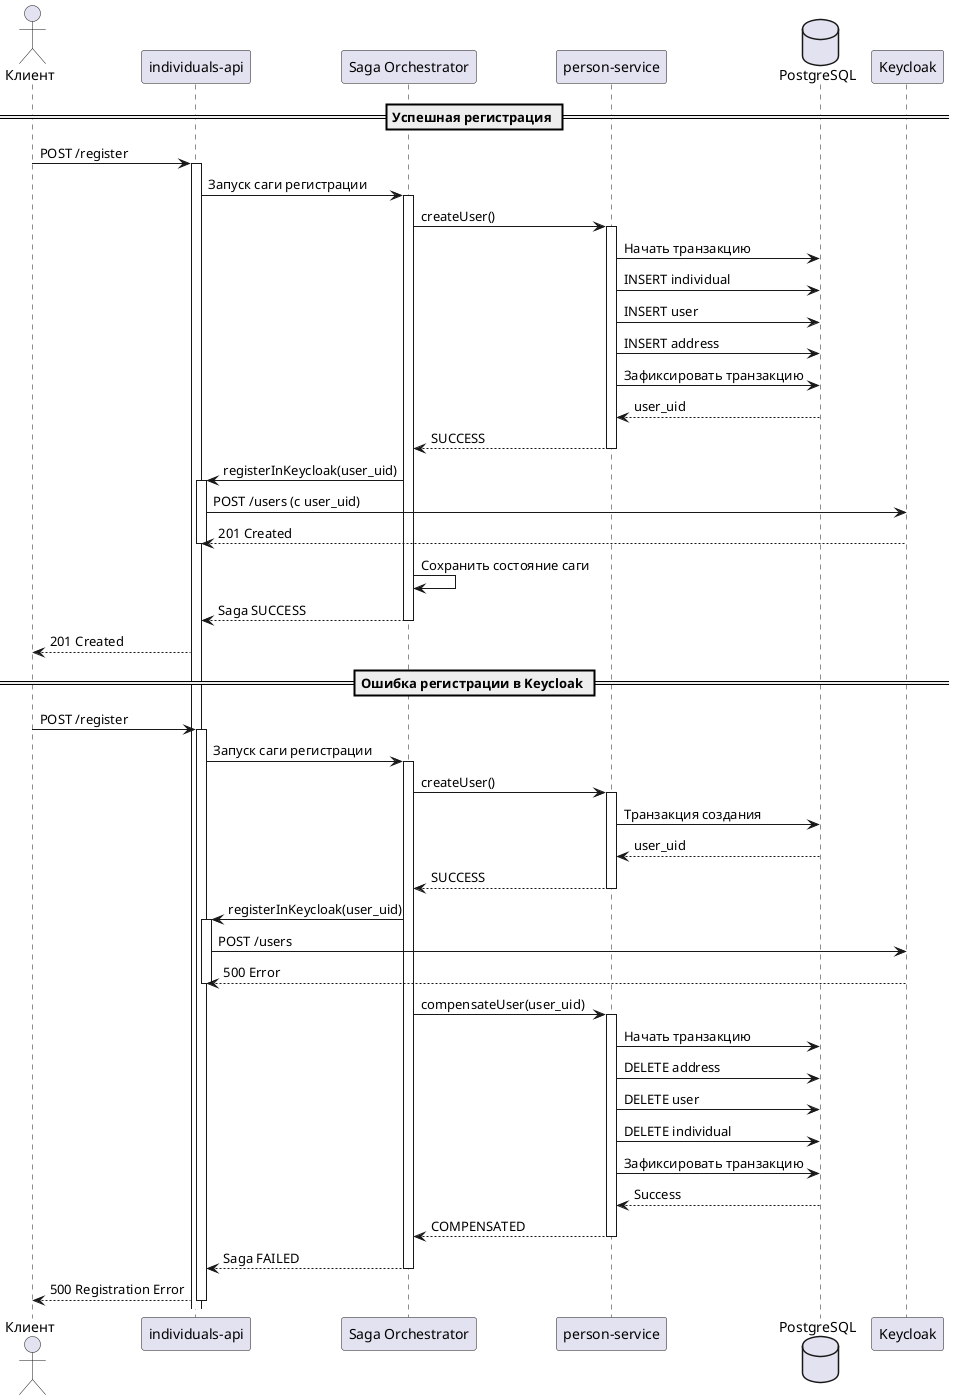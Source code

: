 @startuml
actor Клиент
participant "individuals-api" as API
participant "Saga Orchestrator" as Orchestrator
participant "person-service" as PersonService
database "PostgreSQL" as DB
participant "Keycloak" as Keycloak

== Успешная регистрация ==

Клиент -> API: POST /register
activate API
API -> Orchestrator: Запуск саги регистрации
activate Orchestrator

Orchestrator -> PersonService: createUser()
activate PersonService
PersonService -> DB: Начать транзакцию
PersonService -> DB: INSERT individual
PersonService -> DB: INSERT user
PersonService -> DB: INSERT address
PersonService -> DB: Зафиксировать транзакцию
DB --> PersonService: user_uid
PersonService --> Orchestrator: SUCCESS
deactivate PersonService

Orchestrator -> API: registerInKeycloak(user_uid)
activate API
API -> Keycloak: POST /users (с user_uid)
Keycloak --> API: 201 Created
deactivate API
Orchestrator -> Orchestrator: Сохранить состояние саги
Orchestrator --> API: Saga SUCCESS
deactivate Orchestrator
API --> Клиент: 201 Created

== Ошибка регистрации в Keycloak ==

Клиент -> API: POST /register
activate API
API -> Orchestrator: Запуск саги регистрации
activate Orchestrator

Orchestrator -> PersonService: createUser()
activate PersonService
PersonService -> DB: Транзакция создания
DB --> PersonService: user_uid
PersonService --> Orchestrator: SUCCESS
deactivate PersonService

Orchestrator -> API: registerInKeycloak(user_uid)
activate API
API -> Keycloak: POST /users
Keycloak --> API: 500 Error
deactivate API

Orchestrator -> PersonService: compensateUser(user_uid)
activate PersonService
PersonService -> DB: Начать транзакцию
PersonService -> DB: DELETE address
PersonService -> DB: DELETE user
PersonService -> DB: DELETE individual
PersonService -> DB: Зафиксировать транзакцию
DB --> PersonService: Success
PersonService --> Orchestrator: COMPENSATED
deactivate PersonService

Orchestrator --> API: Saga FAILED
deactivate Orchestrator
API --> Клиент: 500 Registration Error
deactivate API

@enduml